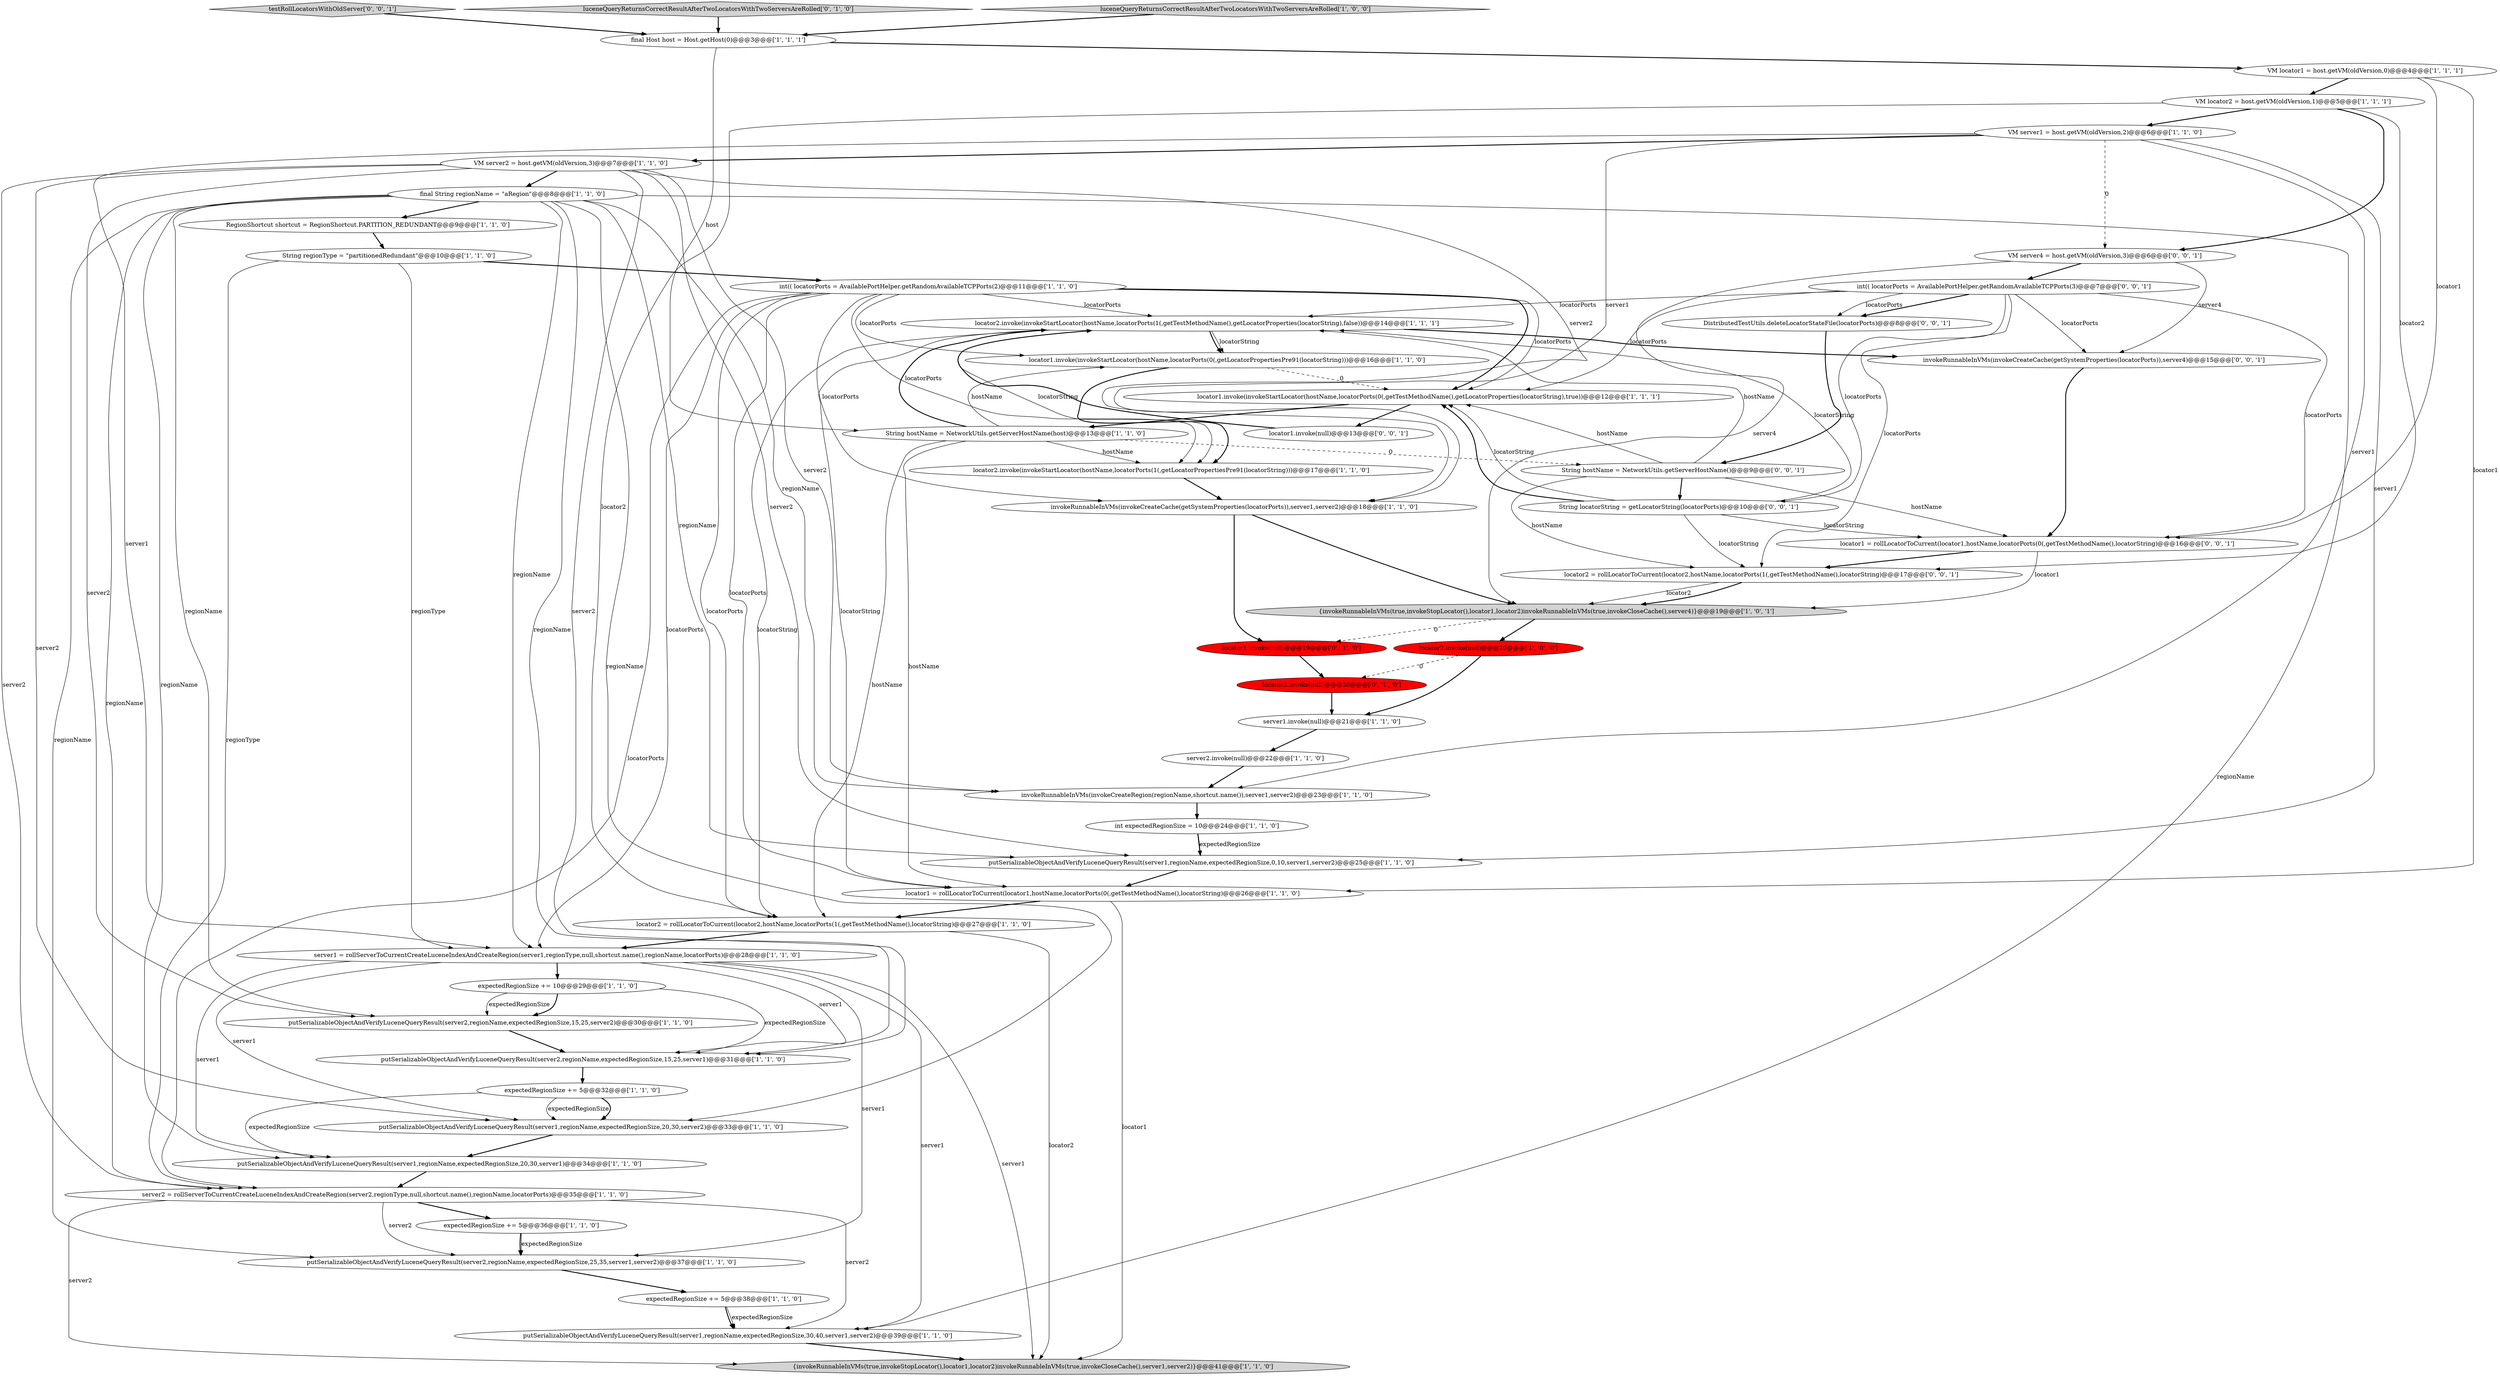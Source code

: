 digraph {
35 [style = filled, label = "invokeRunnableInVMs(invokeCreateCache(getSystemProperties(locatorPorts)),server1,server2)@@@18@@@['1', '1', '0']", fillcolor = white, shape = ellipse image = "AAA0AAABBB1BBB"];
45 [style = filled, label = "VM server4 = host.getVM(oldVersion,3)@@@6@@@['0', '0', '1']", fillcolor = white, shape = ellipse image = "AAA0AAABBB3BBB"];
7 [style = filled, label = "VM locator1 = host.getVM(oldVersion,0)@@@4@@@['1', '1', '1']", fillcolor = white, shape = ellipse image = "AAA0AAABBB1BBB"];
33 [style = filled, label = "locator2.invoke(invokeStartLocator(hostName,locatorPorts(1(,getTestMethodName(),getLocatorProperties(locatorString),false))@@@14@@@['1', '1', '1']", fillcolor = white, shape = ellipse image = "AAA0AAABBB1BBB"];
15 [style = filled, label = "locator1.invoke(invokeStartLocator(hostName,locatorPorts(0(,getLocatorPropertiesPre91(locatorString)))@@@16@@@['1', '1', '0']", fillcolor = white, shape = ellipse image = "AAA0AAABBB1BBB"];
29 [style = filled, label = "putSerializableObjectAndVerifyLuceneQueryResult(server1,regionName,expectedRegionSize,0,10,server1,server2)@@@25@@@['1', '1', '0']", fillcolor = white, shape = ellipse image = "AAA0AAABBB1BBB"];
8 [style = filled, label = "locator2 = rollLocatorToCurrent(locator2,hostName,locatorPorts(1(,getTestMethodName(),locatorString)@@@27@@@['1', '1', '0']", fillcolor = white, shape = ellipse image = "AAA0AAABBB1BBB"];
12 [style = filled, label = "putSerializableObjectAndVerifyLuceneQueryResult(server1,regionName,expectedRegionSize,20,30,server1)@@@34@@@['1', '1', '0']", fillcolor = white, shape = ellipse image = "AAA0AAABBB1BBB"];
34 [style = filled, label = "invokeRunnableInVMs(invokeCreateRegion(regionName,shortcut.name()),server1,server2)@@@23@@@['1', '1', '0']", fillcolor = white, shape = ellipse image = "AAA0AAABBB1BBB"];
11 [style = filled, label = "expectedRegionSize += 5@@@32@@@['1', '1', '0']", fillcolor = white, shape = ellipse image = "AAA0AAABBB1BBB"];
49 [style = filled, label = "String locatorString = getLocatorString(locatorPorts)@@@10@@@['0', '0', '1']", fillcolor = white, shape = ellipse image = "AAA0AAABBB3BBB"];
44 [style = filled, label = "testRollLocatorsWithOldServer['0', '0', '1']", fillcolor = lightgray, shape = diamond image = "AAA0AAABBB3BBB"];
38 [style = filled, label = "luceneQueryReturnsCorrectResultAfterTwoLocatorsWithTwoServersAreRolled['0', '1', '0']", fillcolor = lightgray, shape = diamond image = "AAA0AAABBB2BBB"];
13 [style = filled, label = "locator2.invoke(null)@@@20@@@['1', '0', '0']", fillcolor = red, shape = ellipse image = "AAA1AAABBB1BBB"];
0 [style = filled, label = "String hostName = NetworkUtils.getServerHostName(host)@@@13@@@['1', '1', '0']", fillcolor = white, shape = ellipse image = "AAA0AAABBB1BBB"];
28 [style = filled, label = "expectedRegionSize += 5@@@36@@@['1', '1', '0']", fillcolor = white, shape = ellipse image = "AAA0AAABBB1BBB"];
21 [style = filled, label = "int(( locatorPorts = AvailablePortHelper.getRandomAvailableTCPPorts(2)@@@11@@@['1', '1', '0']", fillcolor = white, shape = ellipse image = "AAA0AAABBB1BBB"];
27 [style = filled, label = "final Host host = Host.getHost(0)@@@3@@@['1', '1', '1']", fillcolor = white, shape = ellipse image = "AAA0AAABBB1BBB"];
50 [style = filled, label = "DistributedTestUtils.deleteLocatorStateFile(locatorPorts)@@@8@@@['0', '0', '1']", fillcolor = white, shape = ellipse image = "AAA0AAABBB3BBB"];
2 [style = filled, label = "expectedRegionSize += 5@@@38@@@['1', '1', '0']", fillcolor = white, shape = ellipse image = "AAA0AAABBB1BBB"];
26 [style = filled, label = "server2 = rollServerToCurrentCreateLuceneIndexAndCreateRegion(server2,regionType,null,shortcut.name(),regionName,locatorPorts)@@@35@@@['1', '1', '0']", fillcolor = white, shape = ellipse image = "AAA0AAABBB1BBB"];
25 [style = filled, label = "RegionShortcut shortcut = RegionShortcut.PARTITION_REDUNDANT@@@9@@@['1', '1', '0']", fillcolor = white, shape = ellipse image = "AAA0AAABBB1BBB"];
30 [style = filled, label = "putSerializableObjectAndVerifyLuceneQueryResult(server2,regionName,expectedRegionSize,15,25,server2)@@@30@@@['1', '1', '0']", fillcolor = white, shape = ellipse image = "AAA0AAABBB1BBB"];
4 [style = filled, label = "server1 = rollServerToCurrentCreateLuceneIndexAndCreateRegion(server1,regionType,null,shortcut.name(),regionName,locatorPorts)@@@28@@@['1', '1', '0']", fillcolor = white, shape = ellipse image = "AAA0AAABBB1BBB"];
16 [style = filled, label = "server1.invoke(null)@@@21@@@['1', '1', '0']", fillcolor = white, shape = ellipse image = "AAA0AAABBB1BBB"];
18 [style = filled, label = "expectedRegionSize += 10@@@29@@@['1', '1', '0']", fillcolor = white, shape = ellipse image = "AAA0AAABBB1BBB"];
3 [style = filled, label = "putSerializableObjectAndVerifyLuceneQueryResult(server2,regionName,expectedRegionSize,15,25,server1)@@@31@@@['1', '1', '0']", fillcolor = white, shape = ellipse image = "AAA0AAABBB1BBB"];
19 [style = filled, label = "putSerializableObjectAndVerifyLuceneQueryResult(server1,regionName,expectedRegionSize,30,40,server1,server2)@@@39@@@['1', '1', '0']", fillcolor = white, shape = ellipse image = "AAA0AAABBB1BBB"];
48 [style = filled, label = "invokeRunnableInVMs(invokeCreateCache(getSystemProperties(locatorPorts)),server4)@@@15@@@['0', '0', '1']", fillcolor = white, shape = ellipse image = "AAA0AAABBB3BBB"];
32 [style = filled, label = "int expectedRegionSize = 10@@@24@@@['1', '1', '0']", fillcolor = white, shape = ellipse image = "AAA0AAABBB1BBB"];
40 [style = filled, label = "locator1.invoke(null)@@@19@@@['0', '1', '0']", fillcolor = red, shape = ellipse image = "AAA1AAABBB2BBB"];
9 [style = filled, label = "final String regionName = \"aRegion\"@@@8@@@['1', '1', '0']", fillcolor = white, shape = ellipse image = "AAA0AAABBB1BBB"];
1 [style = filled, label = "putSerializableObjectAndVerifyLuceneQueryResult(server2,regionName,expectedRegionSize,25,35,server1,server2)@@@37@@@['1', '1', '0']", fillcolor = white, shape = ellipse image = "AAA0AAABBB1BBB"];
41 [style = filled, label = "String hostName = NetworkUtils.getServerHostName()@@@9@@@['0', '0', '1']", fillcolor = white, shape = ellipse image = "AAA0AAABBB3BBB"];
43 [style = filled, label = "locator1 = rollLocatorToCurrent(locator1,hostName,locatorPorts(0(,getTestMethodName(),locatorString)@@@16@@@['0', '0', '1']", fillcolor = white, shape = ellipse image = "AAA0AAABBB3BBB"];
46 [style = filled, label = "locator2 = rollLocatorToCurrent(locator2,hostName,locatorPorts(1(,getTestMethodName(),locatorString)@@@17@@@['0', '0', '1']", fillcolor = white, shape = ellipse image = "AAA0AAABBB3BBB"];
31 [style = filled, label = "String regionType = \"partitionedRedundant\"@@@10@@@['1', '1', '0']", fillcolor = white, shape = ellipse image = "AAA0AAABBB1BBB"];
42 [style = filled, label = "locator1.invoke(null)@@@13@@@['0', '0', '1']", fillcolor = white, shape = ellipse image = "AAA0AAABBB3BBB"];
5 [style = filled, label = "VM server1 = host.getVM(oldVersion,2)@@@6@@@['1', '1', '0']", fillcolor = white, shape = ellipse image = "AAA0AAABBB1BBB"];
22 [style = filled, label = "putSerializableObjectAndVerifyLuceneQueryResult(server1,regionName,expectedRegionSize,20,30,server2)@@@33@@@['1', '1', '0']", fillcolor = white, shape = ellipse image = "AAA0AAABBB1BBB"];
20 [style = filled, label = "{invokeRunnableInVMs(true,invokeStopLocator(),locator1,locator2)invokeRunnableInVMs(true,invokeCloseCache(),server1,server2)}@@@41@@@['1', '1', '0']", fillcolor = lightgray, shape = ellipse image = "AAA0AAABBB1BBB"];
10 [style = filled, label = "VM locator2 = host.getVM(oldVersion,1)@@@5@@@['1', '1', '1']", fillcolor = white, shape = ellipse image = "AAA0AAABBB1BBB"];
14 [style = filled, label = "locator1.invoke(invokeStartLocator(hostName,locatorPorts(0(,getTestMethodName(),getLocatorProperties(locatorString),true))@@@12@@@['1', '1', '1']", fillcolor = white, shape = ellipse image = "AAA0AAABBB1BBB"];
24 [style = filled, label = "server2.invoke(null)@@@22@@@['1', '1', '0']", fillcolor = white, shape = ellipse image = "AAA0AAABBB1BBB"];
23 [style = filled, label = "locator2.invoke(invokeStartLocator(hostName,locatorPorts(1(,getLocatorPropertiesPre91(locatorString)))@@@17@@@['1', '1', '0']", fillcolor = white, shape = ellipse image = "AAA0AAABBB1BBB"];
39 [style = filled, label = "locator2.invoke(null)@@@20@@@['0', '1', '0']", fillcolor = red, shape = ellipse image = "AAA1AAABBB2BBB"];
6 [style = filled, label = "locator1 = rollLocatorToCurrent(locator1,hostName,locatorPorts(0(,getTestMethodName(),locatorString)@@@26@@@['1', '1', '0']", fillcolor = white, shape = ellipse image = "AAA0AAABBB1BBB"];
47 [style = filled, label = "int(( locatorPorts = AvailablePortHelper.getRandomAvailableTCPPorts(3)@@@7@@@['0', '0', '1']", fillcolor = white, shape = ellipse image = "AAA0AAABBB3BBB"];
17 [style = filled, label = "VM server2 = host.getVM(oldVersion,3)@@@7@@@['1', '1', '0']", fillcolor = white, shape = ellipse image = "AAA0AAABBB1BBB"];
36 [style = filled, label = "{invokeRunnableInVMs(true,invokeStopLocator(),locator1,locator2)invokeRunnableInVMs(true,invokeCloseCache(),server4)}@@@19@@@['1', '0', '1']", fillcolor = lightgray, shape = ellipse image = "AAA0AAABBB1BBB"];
37 [style = filled, label = "luceneQueryReturnsCorrectResultAfterTwoLocatorsWithTwoServersAreRolled['1', '0', '0']", fillcolor = lightgray, shape = diamond image = "AAA0AAABBB1BBB"];
21->23 [style = solid, label="locatorPorts"];
46->36 [style = solid, label="locator2"];
45->48 [style = solid, label="server4"];
37->27 [style = bold, label=""];
4->12 [style = solid, label="server1"];
17->9 [style = bold, label=""];
49->14 [style = bold, label=""];
21->26 [style = solid, label="locatorPorts"];
4->22 [style = solid, label="server1"];
31->26 [style = solid, label="regionType"];
18->30 [style = bold, label=""];
24->34 [style = bold, label=""];
9->4 [style = solid, label="regionName"];
41->46 [style = solid, label="hostName"];
31->21 [style = bold, label=""];
2->19 [style = solid, label="expectedRegionSize"];
36->40 [style = dashed, label="0"];
25->31 [style = bold, label=""];
5->4 [style = solid, label="server1"];
29->6 [style = bold, label=""];
49->14 [style = solid, label="locatorString"];
9->22 [style = solid, label="regionName"];
48->43 [style = bold, label=""];
15->14 [style = dashed, label="0"];
21->4 [style = solid, label="locatorPorts"];
27->7 [style = bold, label=""];
33->48 [style = bold, label=""];
9->3 [style = solid, label="regionName"];
32->29 [style = solid, label="expectedRegionSize"];
49->33 [style = solid, label="locatorString"];
11->22 [style = solid, label="expectedRegionSize"];
34->32 [style = bold, label=""];
41->33 [style = solid, label="hostName"];
26->28 [style = bold, label=""];
8->4 [style = bold, label=""];
21->8 [style = solid, label="locatorPorts"];
47->46 [style = solid, label="locatorPorts"];
9->1 [style = solid, label="regionName"];
31->4 [style = solid, label="regionType"];
9->12 [style = solid, label="regionName"];
33->15 [style = bold, label=""];
19->20 [style = bold, label=""];
3->11 [style = bold, label=""];
27->0 [style = solid, label="host"];
46->36 [style = bold, label=""];
4->18 [style = bold, label=""];
41->49 [style = bold, label=""];
0->23 [style = solid, label="hostName"];
5->17 [style = bold, label=""];
13->16 [style = bold, label=""];
43->46 [style = bold, label=""];
17->34 [style = solid, label="server2"];
18->3 [style = solid, label="expectedRegionSize"];
23->35 [style = bold, label=""];
47->43 [style = solid, label="locatorPorts"];
35->40 [style = bold, label=""];
4->20 [style = solid, label="server1"];
0->41 [style = dashed, label="0"];
4->1 [style = solid, label="server1"];
17->3 [style = solid, label="server2"];
7->43 [style = solid, label="locator1"];
5->45 [style = dashed, label="0"];
17->30 [style = solid, label="server2"];
10->45 [style = bold, label=""];
33->8 [style = solid, label="locatorString"];
33->6 [style = solid, label="locatorString"];
9->29 [style = solid, label="regionName"];
0->6 [style = solid, label="hostName"];
41->14 [style = solid, label="hostName"];
50->41 [style = bold, label=""];
45->36 [style = solid, label="server4"];
5->29 [style = solid, label="server1"];
9->34 [style = solid, label="regionName"];
4->19 [style = solid, label="server1"];
39->16 [style = bold, label=""];
9->30 [style = solid, label="regionName"];
6->20 [style = solid, label="locator1"];
16->24 [style = bold, label=""];
14->42 [style = bold, label=""];
38->27 [style = bold, label=""];
26->19 [style = solid, label="server2"];
0->8 [style = solid, label="hostName"];
47->14 [style = solid, label="locatorPorts"];
47->50 [style = bold, label=""];
7->6 [style = solid, label="locator1"];
10->8 [style = solid, label="locator2"];
13->39 [style = dashed, label="0"];
36->13 [style = bold, label=""];
49->43 [style = solid, label="locatorString"];
40->39 [style = bold, label=""];
10->5 [style = bold, label=""];
30->3 [style = bold, label=""];
5->35 [style = solid, label="server1"];
33->15 [style = solid, label="locatorString"];
26->1 [style = solid, label="server2"];
28->1 [style = solid, label="expectedRegionSize"];
11->22 [style = bold, label=""];
0->15 [style = solid, label="hostName"];
49->46 [style = solid, label="locatorString"];
1->2 [style = bold, label=""];
26->20 [style = solid, label="server2"];
21->15 [style = solid, label="locatorPorts"];
21->14 [style = bold, label=""];
5->34 [style = solid, label="server1"];
21->6 [style = solid, label="locatorPorts"];
17->35 [style = solid, label="server2"];
15->23 [style = bold, label=""];
17->26 [style = solid, label="server2"];
2->19 [style = bold, label=""];
9->19 [style = solid, label="regionName"];
10->46 [style = solid, label="locator2"];
7->10 [style = bold, label=""];
21->35 [style = solid, label="locatorPorts"];
11->12 [style = solid, label="expectedRegionSize"];
42->33 [style = bold, label=""];
8->20 [style = solid, label="locator2"];
9->26 [style = solid, label="regionName"];
28->1 [style = bold, label=""];
12->26 [style = bold, label=""];
33->23 [style = solid, label="locatorString"];
18->30 [style = solid, label="expectedRegionSize"];
32->29 [style = bold, label=""];
17->29 [style = solid, label="server2"];
14->0 [style = bold, label=""];
0->33 [style = bold, label=""];
47->50 [style = solid, label="locatorPorts"];
47->49 [style = solid, label="locatorPorts"];
22->12 [style = bold, label=""];
9->25 [style = bold, label=""];
6->8 [style = bold, label=""];
41->43 [style = solid, label="hostName"];
45->47 [style = bold, label=""];
4->3 [style = solid, label="server1"];
21->33 [style = solid, label="locatorPorts"];
47->33 [style = solid, label="locatorPorts"];
47->48 [style = solid, label="locatorPorts"];
43->36 [style = solid, label="locator1"];
35->36 [style = bold, label=""];
44->27 [style = bold, label=""];
21->14 [style = solid, label="locatorPorts"];
17->22 [style = solid, label="server2"];
}
